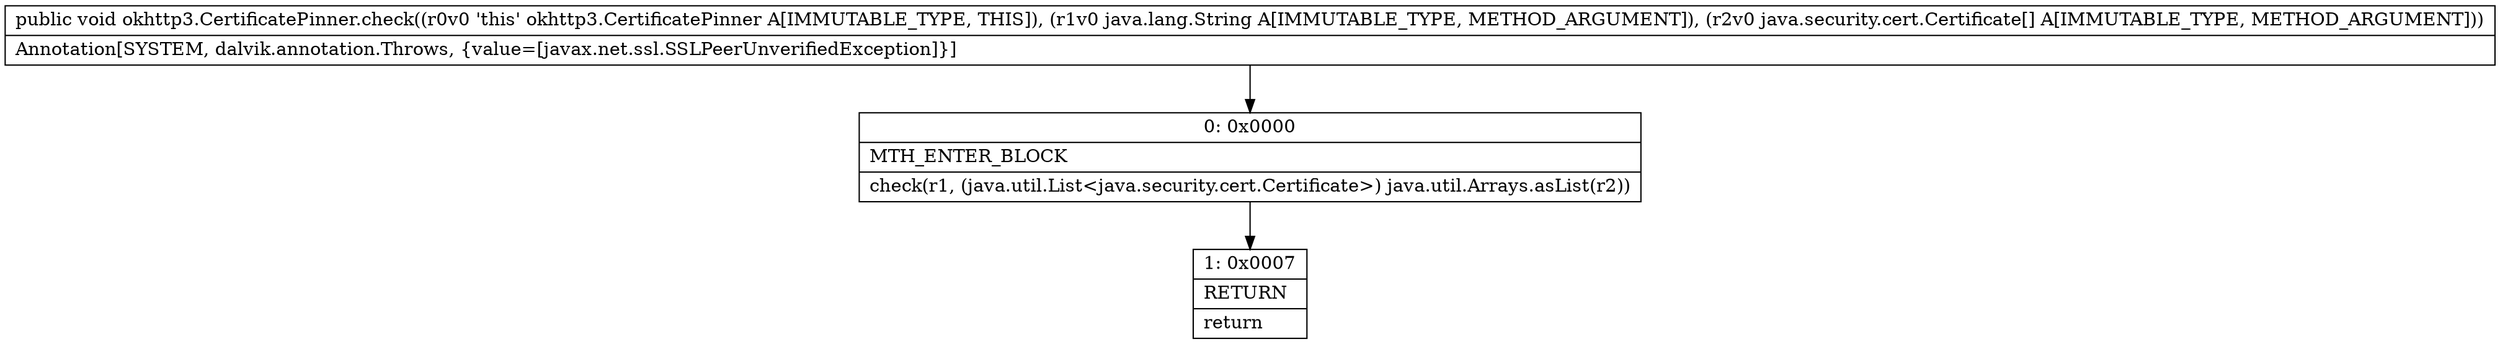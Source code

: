 digraph "CFG forokhttp3.CertificatePinner.check(Ljava\/lang\/String;[Ljava\/security\/cert\/Certificate;)V" {
Node_0 [shape=record,label="{0\:\ 0x0000|MTH_ENTER_BLOCK\l|check(r1, (java.util.List\<java.security.cert.Certificate\>) java.util.Arrays.asList(r2))\l}"];
Node_1 [shape=record,label="{1\:\ 0x0007|RETURN\l|return\l}"];
MethodNode[shape=record,label="{public void okhttp3.CertificatePinner.check((r0v0 'this' okhttp3.CertificatePinner A[IMMUTABLE_TYPE, THIS]), (r1v0 java.lang.String A[IMMUTABLE_TYPE, METHOD_ARGUMENT]), (r2v0 java.security.cert.Certificate[] A[IMMUTABLE_TYPE, METHOD_ARGUMENT]))  | Annotation[SYSTEM, dalvik.annotation.Throws, \{value=[javax.net.ssl.SSLPeerUnverifiedException]\}]\l}"];
MethodNode -> Node_0;
Node_0 -> Node_1;
}


